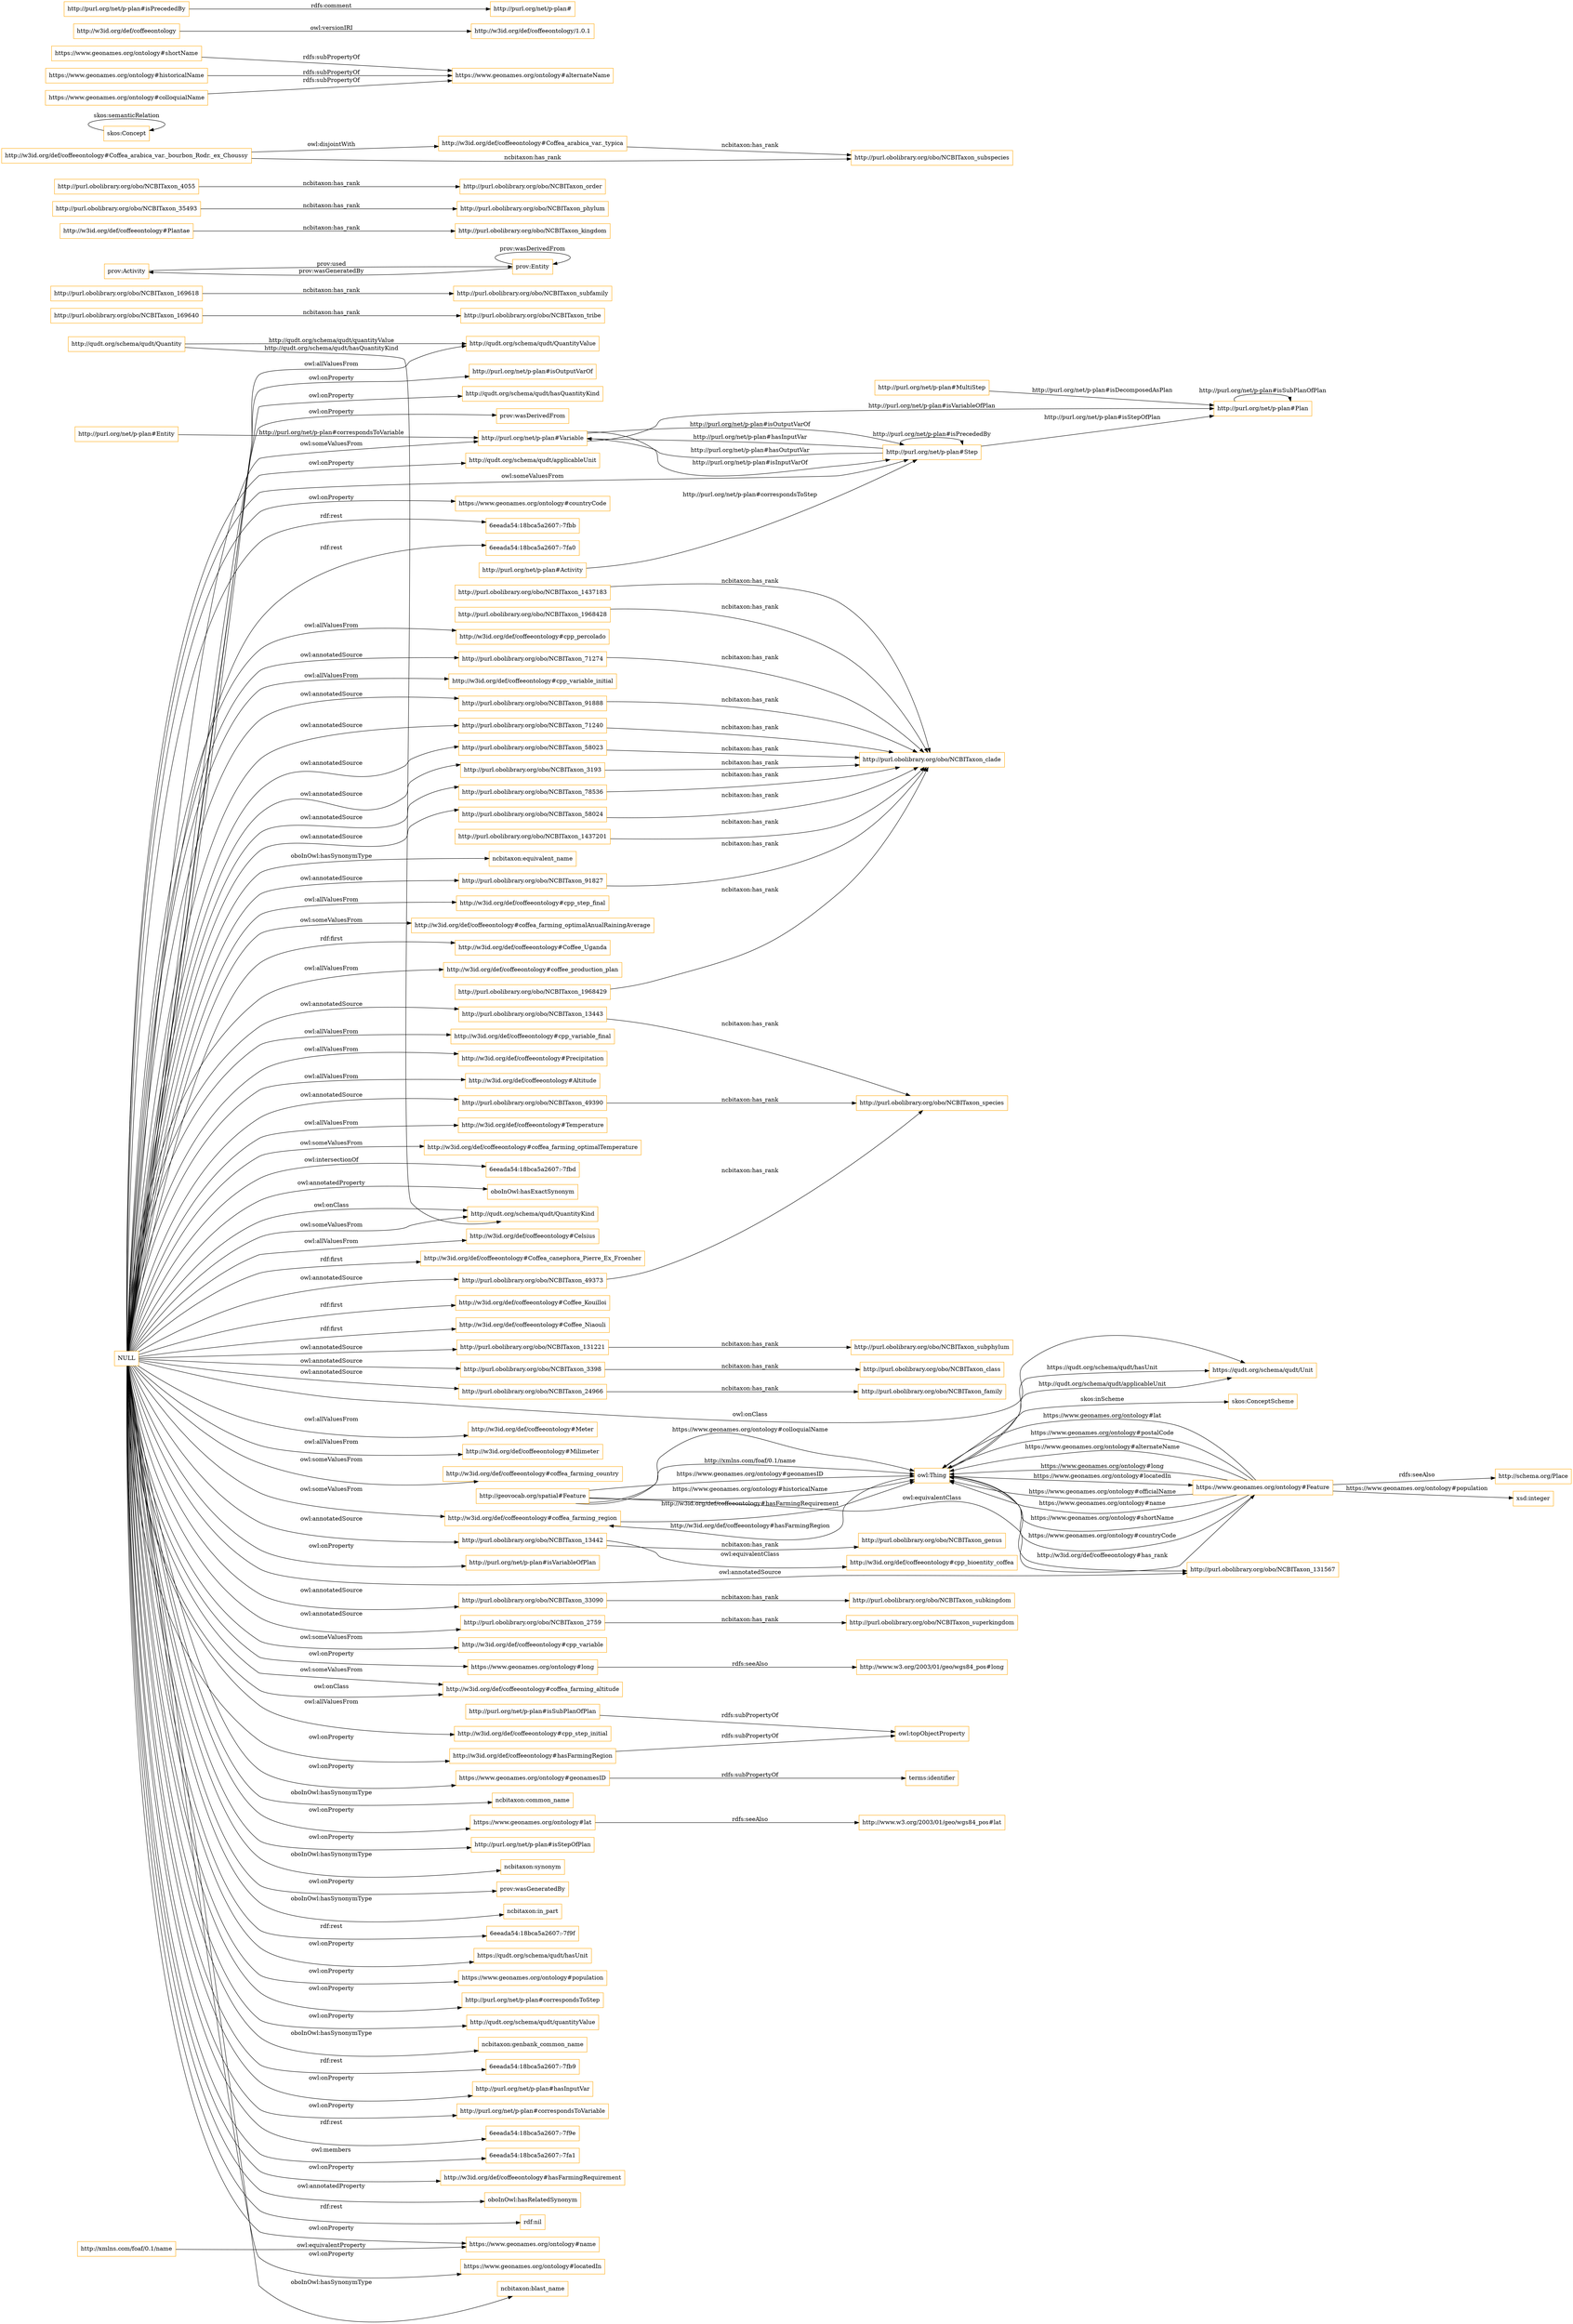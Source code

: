 digraph ar2dtool_diagram { 
rankdir=LR;
size="1501"
node [shape = rectangle, color="orange"]; "http://w3id.org/def/coffeeontology#cpp_percolado" "http://w3id.org/def/coffeeontology#cpp_variable_initial" "http://purl.obolibrary.org/obo/NCBITaxon_169640" "http://purl.obolibrary.org/obo/NCBITaxon_91827" "http://w3id.org/def/coffeeontology#cpp_step_final" "http://w3id.org/def/coffeeontology#coffea_farming_optimalAnualRainingAverage" "http://w3id.org/def/coffeeontology#cpp_bioentity_coffea" "http://purl.obolibrary.org/obo/NCBITaxon_169618" "http://purl.obolibrary.org/obo/NCBITaxon_71274" "prov:Activity" "http://purl.obolibrary.org/obo/NCBITaxon_superkingdom" "http://w3id.org/def/coffeeontology#Coffee_Uganda" "http://w3id.org/def/coffeeontology#coffee_production_plan" "http://purl.obolibrary.org/obo/NCBITaxon_91888" "http://purl.org/net/p-plan#Entity" "http://purl.obolibrary.org/obo/NCBITaxon_71240" "http://purl.obolibrary.org/obo/NCBITaxon_13443" "http://purl.obolibrary.org/obo/NCBITaxon_58023" "http://purl.obolibrary.org/obo/NCBITaxon_tribe" "http://purl.obolibrary.org/obo/NCBITaxon_kingdom" "http://purl.obolibrary.org/obo/NCBITaxon_3193" "http://w3id.org/def/coffeeontology#cpp_variable_final" "http://geovocab.org/spatial#Feature" "http://w3id.org/def/coffeeontology#Precipitation" "http://purl.obolibrary.org/obo/NCBITaxon_35493" "http://w3id.org/def/coffeeontology#Altitude" "http://purl.org/net/p-plan#MultiStep" "http://purl.obolibrary.org/obo/NCBITaxon_4055" "http://w3id.org/def/coffeeontology#Temperature" "http://w3id.org/def/coffeeontology#coffea_farming_optimalTemperature" "http://qudt.org/schema/qudt/QuantityValue" "http://purl.obolibrary.org/obo/NCBITaxon_1437201" "http://w3id.org/def/coffeeontology#Celsius" "http://purl.obolibrary.org/obo/NCBITaxon_131221" "http://w3id.org/def/coffeeontology#Coffea_canephora_Pierre_Ex_Froenher" "http://w3id.org/def/coffeeontology#Coffea_arabica_var._typica" "http://purl.obolibrary.org/obo/NCBITaxon_3398" "http://qudt.org/schema/qudt/Quantity" "http://purl.obolibrary.org/obo/NCBITaxon_subphylum" "http://w3id.org/def/coffeeontology#Coffee_Kouilloi" "http://w3id.org/def/coffeeontology#Coffee_Niaouli" "skos:ConceptScheme" "http://w3id.org/def/coffeeontology#Coffea_arabica_var._bourbon_Rodr._ex_Choussy" "http://purl.obolibrary.org/obo/NCBITaxon_24966" "http://purl.obolibrary.org/obo/NCBITaxon_phylum" "http://purl.obolibrary.org/obo/NCBITaxon_1968429" "http://purl.obolibrary.org/obo/NCBITaxon_13442" "http://w3id.org/def/coffeeontology#Meter" "http://purl.obolibrary.org/obo/NCBITaxon_genus" "http://purl.obolibrary.org/obo/NCBITaxon_subkingdom" "http://w3id.org/def/coffeeontology#Milimeter" "skos:Concept" "http://purl.obolibrary.org/obo/NCBITaxon_1437183" "http://w3id.org/def/coffeeontology#coffea_farming_country" "https://qudt.org/schema/qudt/Unit" "http://purl.obolibrary.org/obo/NCBITaxon_131567" "http://purl.org/net/p-plan#Variable" "http://qudt.org/schema/qudt/QuantityKind" "http://purl.org/net/p-plan#Step" "http://purl.obolibrary.org/obo/NCBITaxon_33090" "http://purl.obolibrary.org/obo/NCBITaxon_78536" "http://purl.obolibrary.org/obo/NCBITaxon_species" "http://w3id.org/def/coffeeontology#coffea_farming_region" "http://purl.org/net/p-plan#Activity" "http://purl.obolibrary.org/obo/NCBITaxon_49390" "http://purl.obolibrary.org/obo/NCBITaxon_subspecies" "http://purl.obolibrary.org/obo/NCBITaxon_49373" "http://purl.obolibrary.org/obo/NCBITaxon_58024" "http://w3id.org/def/coffeeontology#Plantae" "http://purl.obolibrary.org/obo/NCBITaxon_order" "http://purl.obolibrary.org/obo/NCBITaxon_2759" "http://purl.obolibrary.org/obo/NCBITaxon_family" "http://w3id.org/def/coffeeontology#cpp_variable" "http://w3id.org/def/coffeeontology#coffea_farming_altitude" "http://purl.org/net/p-plan#Plan" "http://purl.obolibrary.org/obo/NCBITaxon_subfamily" "http://purl.obolibrary.org/obo/NCBITaxon_1968428" "prov:Entity" "http://w3id.org/def/coffeeontology#cpp_step_initial" "https://www.geonames.org/ontology#Feature" "http://purl.obolibrary.org/obo/NCBITaxon_class" ; /*classes style*/
	"http://purl.obolibrary.org/obo/NCBITaxon_24966" -> "http://purl.obolibrary.org/obo/NCBITaxon_family" [ label = "ncbitaxon:has_rank" ];
	"http://purl.obolibrary.org/obo/NCBITaxon_131221" -> "http://purl.obolibrary.org/obo/NCBITaxon_subphylum" [ label = "ncbitaxon:has_rank" ];
	"http://purl.obolibrary.org/obo/NCBITaxon_58024" -> "http://purl.obolibrary.org/obo/NCBITaxon_clade" [ label = "ncbitaxon:has_rank" ];
	"http://w3id.org/def/coffeeontology#Coffea_arabica_var._bourbon_Rodr._ex_Choussy" -> "http://purl.obolibrary.org/obo/NCBITaxon_subspecies" [ label = "ncbitaxon:has_rank" ];
	"http://w3id.org/def/coffeeontology#Coffea_arabica_var._bourbon_Rodr._ex_Choussy" -> "http://w3id.org/def/coffeeontology#Coffea_arabica_var._typica" [ label = "owl:disjointWith" ];
	"http://purl.obolibrary.org/obo/NCBITaxon_91827" -> "http://purl.obolibrary.org/obo/NCBITaxon_clade" [ label = "ncbitaxon:has_rank" ];
	"http://purl.obolibrary.org/obo/NCBITaxon_4055" -> "http://purl.obolibrary.org/obo/NCBITaxon_order" [ label = "ncbitaxon:has_rank" ];
	"http://purl.obolibrary.org/obo/NCBITaxon_91888" -> "http://purl.obolibrary.org/obo/NCBITaxon_clade" [ label = "ncbitaxon:has_rank" ];
	"http://purl.obolibrary.org/obo/NCBITaxon_169618" -> "http://purl.obolibrary.org/obo/NCBITaxon_subfamily" [ label = "ncbitaxon:has_rank" ];
	"http://purl.obolibrary.org/obo/NCBITaxon_58023" -> "http://purl.obolibrary.org/obo/NCBITaxon_clade" [ label = "ncbitaxon:has_rank" ];
	"http://purl.obolibrary.org/obo/NCBITaxon_78536" -> "http://purl.obolibrary.org/obo/NCBITaxon_clade" [ label = "ncbitaxon:has_rank" ];
	"http://purl.obolibrary.org/obo/NCBITaxon_169640" -> "http://purl.obolibrary.org/obo/NCBITaxon_tribe" [ label = "ncbitaxon:has_rank" ];
	"http://purl.obolibrary.org/obo/NCBITaxon_1437201" -> "http://purl.obolibrary.org/obo/NCBITaxon_clade" [ label = "ncbitaxon:has_rank" ];
	"http://purl.obolibrary.org/obo/NCBITaxon_1968429" -> "http://purl.obolibrary.org/obo/NCBITaxon_clade" [ label = "ncbitaxon:has_rank" ];
	"https://www.geonames.org/ontology#long" -> "http://www.w3.org/2003/01/geo/wgs84_pos#long" [ label = "rdfs:seeAlso" ];
	"https://www.geonames.org/ontology#geonamesID" -> "terms:identifier" [ label = "rdfs:subPropertyOf" ];
	"http://geovocab.org/spatial#Feature" -> "https://www.geonames.org/ontology#Feature" [ label = "owl:equivalentClass" ];
	"http://purl.obolibrary.org/obo/NCBITaxon_1437183" -> "http://purl.obolibrary.org/obo/NCBITaxon_clade" [ label = "ncbitaxon:has_rank" ];
	"http://purl.obolibrary.org/obo/NCBITaxon_35493" -> "http://purl.obolibrary.org/obo/NCBITaxon_phylum" [ label = "ncbitaxon:has_rank" ];
	"https://www.geonames.org/ontology#shortName" -> "https://www.geonames.org/ontology#alternateName" [ label = "rdfs:subPropertyOf" ];
	"http://purl.obolibrary.org/obo/NCBITaxon_71274" -> "http://purl.obolibrary.org/obo/NCBITaxon_clade" [ label = "ncbitaxon:has_rank" ];
	"https://www.geonames.org/ontology#lat" -> "http://www.w3.org/2003/01/geo/wgs84_pos#lat" [ label = "rdfs:seeAlso" ];
	"http://purl.obolibrary.org/obo/NCBITaxon_2759" -> "http://purl.obolibrary.org/obo/NCBITaxon_superkingdom" [ label = "ncbitaxon:has_rank" ];
	"https://www.geonames.org/ontology#historicalName" -> "https://www.geonames.org/ontology#alternateName" [ label = "rdfs:subPropertyOf" ];
	"http://w3id.org/def/coffeeontology" -> "http://w3id.org/def/coffeeontology/1.0.1" [ label = "owl:versionIRI" ];
	"http://purl.obolibrary.org/obo/NCBITaxon_71240" -> "http://purl.obolibrary.org/obo/NCBITaxon_clade" [ label = "ncbitaxon:has_rank" ];
	"http://purl.obolibrary.org/obo/NCBITaxon_1968428" -> "http://purl.obolibrary.org/obo/NCBITaxon_clade" [ label = "ncbitaxon:has_rank" ];
	"http://purl.obolibrary.org/obo/NCBITaxon_49390" -> "http://purl.obolibrary.org/obo/NCBITaxon_species" [ label = "ncbitaxon:has_rank" ];
	"http://purl.org/net/p-plan#isSubPlanOfPlan" -> "owl:topObjectProperty" [ label = "rdfs:subPropertyOf" ];
	"NULL" -> "ncbitaxon:common_name" [ label = "oboInOwl:hasSynonymType" ];
	"NULL" -> "http://w3id.org/def/coffeeontology#hasFarmingRegion" [ label = "owl:onProperty" ];
	"NULL" -> "http://w3id.org/def/coffeeontology#cpp_step_final" [ label = "owl:allValuesFrom" ];
	"NULL" -> "https://www.geonames.org/ontology#lat" [ label = "owl:onProperty" ];
	"NULL" -> "http://purl.org/net/p-plan#isStepOfPlan" [ label = "owl:onProperty" ];
	"NULL" -> "ncbitaxon:synonym" [ label = "oboInOwl:hasSynonymType" ];
	"NULL" -> "prov:wasGeneratedBy" [ label = "owl:onProperty" ];
	"NULL" -> "ncbitaxon:in_part" [ label = "oboInOwl:hasSynonymType" ];
	"NULL" -> "6eeada54:18bca5a2607:-7f9f" [ label = "rdf:rest" ];
	"NULL" -> "http://purl.obolibrary.org/obo/NCBITaxon_49373" [ label = "owl:annotatedSource" ];
	"NULL" -> "http://qudt.org/schema/qudt/QuantityKind" [ label = "owl:someValuesFrom" ];
	"NULL" -> "http://w3id.org/def/coffeeontology#Coffee_Kouilloi" [ label = "rdf:first" ];
	"NULL" -> "http://w3id.org/def/coffeeontology#Milimeter" [ label = "owl:allValuesFrom" ];
	"NULL" -> "https://qudt.org/schema/qudt/hasUnit" [ label = "owl:onProperty" ];
	"NULL" -> "http://purl.org/net/p-plan#Variable" [ label = "owl:someValuesFrom" ];
	"NULL" -> "https://www.geonames.org/ontology#population" [ label = "owl:onProperty" ];
	"NULL" -> "http://purl.obolibrary.org/obo/NCBITaxon_58023" [ label = "owl:annotatedSource" ];
	"NULL" -> "http://purl.obolibrary.org/obo/NCBITaxon_3193" [ label = "owl:annotatedSource" ];
	"NULL" -> "http://w3id.org/def/coffeeontology#coffea_farming_region" [ label = "owl:someValuesFrom" ];
	"NULL" -> "https://www.geonames.org/ontology#long" [ label = "owl:onProperty" ];
	"NULL" -> "http://purl.org/net/p-plan#correspondsToStep" [ label = "owl:onProperty" ];
	"NULL" -> "http://w3id.org/def/coffeeontology#coffea_farming_optimalTemperature" [ label = "owl:someValuesFrom" ];
	"NULL" -> "http://purl.obolibrary.org/obo/NCBITaxon_71274" [ label = "owl:annotatedSource" ];
	"NULL" -> "http://purl.obolibrary.org/obo/NCBITaxon_71240" [ label = "owl:annotatedSource" ];
	"NULL" -> "http://qudt.org/schema/qudt/quantityValue" [ label = "owl:onProperty" ];
	"NULL" -> "http://w3id.org/def/coffeeontology#Temperature" [ label = "owl:allValuesFrom" ];
	"NULL" -> "http://qudt.org/schema/qudt/QuantityValue" [ label = "owl:allValuesFrom" ];
	"NULL" -> "http://w3id.org/def/coffeeontology#coffea_farming_altitude" [ label = "owl:someValuesFrom" ];
	"NULL" -> "http://w3id.org/def/coffeeontology#Coffea_canephora_Pierre_Ex_Froenher" [ label = "rdf:first" ];
	"NULL" -> "http://w3id.org/def/coffeeontology#Celsius" [ label = "owl:allValuesFrom" ];
	"NULL" -> "ncbitaxon:genbank_common_name" [ label = "oboInOwl:hasSynonymType" ];
	"NULL" -> "6eeada54:18bca5a2607:-7fb9" [ label = "rdf:rest" ];
	"NULL" -> "http://w3id.org/def/coffeeontology#coffea_farming_optimalAnualRainingAverage" [ label = "owl:someValuesFrom" ];
	"NULL" -> "http://purl.org/net/p-plan#hasInputVar" [ label = "owl:onProperty" ];
	"NULL" -> "http://purl.obolibrary.org/obo/NCBITaxon_49390" [ label = "owl:annotatedSource" ];
	"NULL" -> "http://w3id.org/def/coffeeontology#Meter" [ label = "owl:allValuesFrom" ];
	"NULL" -> "http://purl.obolibrary.org/obo/NCBITaxon_13443" [ label = "owl:annotatedSource" ];
	"NULL" -> "http://purl.org/net/p-plan#correspondsToVariable" [ label = "owl:onProperty" ];
	"NULL" -> "http://qudt.org/schema/qudt/QuantityKind" [ label = "owl:onClass" ];
	"NULL" -> "http://purl.obolibrary.org/obo/NCBITaxon_78536" [ label = "owl:annotatedSource" ];
	"NULL" -> "http://purl.obolibrary.org/obo/NCBITaxon_33090" [ label = "owl:annotatedSource" ];
	"NULL" -> "6eeada54:18bca5a2607:-7f9e" [ label = "rdf:rest" ];
	"NULL" -> "6eeada54:18bca5a2607:-7fa1" [ label = "owl:members" ];
	"NULL" -> "http://w3id.org/def/coffeeontology#Altitude" [ label = "owl:allValuesFrom" ];
	"NULL" -> "http://w3id.org/def/coffeeontology#hasFarmingRequirement" [ label = "owl:onProperty" ];
	"NULL" -> "http://w3id.org/def/coffeeontology#Coffee_Niaouli" [ label = "rdf:first" ];
	"NULL" -> "oboInOwl:hasRelatedSynonym" [ label = "owl:annotatedProperty" ];
	"NULL" -> "rdf:nil" [ label = "rdf:rest" ];
	"NULL" -> "http://w3id.org/def/coffeeontology#Coffee_Uganda" [ label = "rdf:first" ];
	"NULL" -> "http://w3id.org/def/coffeeontology#cpp_variable_final" [ label = "owl:allValuesFrom" ];
	"NULL" -> "http://w3id.org/def/coffeeontology#cpp_percolado" [ label = "owl:allValuesFrom" ];
	"NULL" -> "https://www.geonames.org/ontology#geonamesID" [ label = "owl:onProperty" ];
	"NULL" -> "https://www.geonames.org/ontology#locatedIn" [ label = "owl:onProperty" ];
	"NULL" -> "http://purl.org/net/p-plan#Step" [ label = "owl:someValuesFrom" ];
	"NULL" -> "http://w3id.org/def/coffeeontology#coffea_farming_altitude" [ label = "owl:onClass" ];
	"NULL" -> "ncbitaxon:blast_name" [ label = "oboInOwl:hasSynonymType" ];
	"NULL" -> "http://purl.obolibrary.org/obo/NCBITaxon_91888" [ label = "owl:annotatedSource" ];
	"NULL" -> "http://purl.obolibrary.org/obo/NCBITaxon_13442" [ label = "owl:annotatedSource" ];
	"NULL" -> "http://purl.org/net/p-plan#isOutputVarOf" [ label = "owl:onProperty" ];
	"NULL" -> "http://w3id.org/def/coffeeontology#cpp_variable_initial" [ label = "owl:allValuesFrom" ];
	"NULL" -> "http://w3id.org/def/coffeeontology#coffea_farming_country" [ label = "owl:someValuesFrom" ];
	"NULL" -> "http://purl.obolibrary.org/obo/NCBITaxon_3398" [ label = "owl:annotatedSource" ];
	"NULL" -> "https://www.geonames.org/ontology#name" [ label = "owl:onProperty" ];
	"NULL" -> "http://qudt.org/schema/qudt/hasQuantityKind" [ label = "owl:onProperty" ];
	"NULL" -> "http://purl.obolibrary.org/obo/NCBITaxon_58024" [ label = "owl:annotatedSource" ];
	"NULL" -> "prov:wasDerivedFrom" [ label = "owl:onProperty" ];
	"NULL" -> "http://w3id.org/def/coffeeontology#Precipitation" [ label = "owl:allValuesFrom" ];
	"NULL" -> "http://purl.obolibrary.org/obo/NCBITaxon_24966" [ label = "owl:annotatedSource" ];
	"NULL" -> "http://purl.obolibrary.org/obo/NCBITaxon_2759" [ label = "owl:annotatedSource" ];
	"NULL" -> "http://purl.obolibrary.org/obo/NCBITaxon_91827" [ label = "owl:annotatedSource" ];
	"NULL" -> "http://qudt.org/schema/qudt/applicableUnit" [ label = "owl:onProperty" ];
	"NULL" -> "http://purl.obolibrary.org/obo/NCBITaxon_131221" [ label = "owl:annotatedSource" ];
	"NULL" -> "http://purl.obolibrary.org/obo/NCBITaxon_131567" [ label = "owl:annotatedSource" ];
	"NULL" -> "https://www.geonames.org/ontology#countryCode" [ label = "owl:onProperty" ];
	"NULL" -> "6eeada54:18bca5a2607:-7fbb" [ label = "rdf:rest" ];
	"NULL" -> "ncbitaxon:equivalent_name" [ label = "oboInOwl:hasSynonymType" ];
	"NULL" -> "6eeada54:18bca5a2607:-7fa0" [ label = "rdf:rest" ];
	"NULL" -> "http://w3id.org/def/coffeeontology#coffee_production_plan" [ label = "owl:allValuesFrom" ];
	"NULL" -> "6eeada54:18bca5a2607:-7fbd" [ label = "owl:intersectionOf" ];
	"NULL" -> "https://qudt.org/schema/qudt/Unit" [ label = "owl:onClass" ];
	"NULL" -> "oboInOwl:hasExactSynonym" [ label = "owl:annotatedProperty" ];
	"NULL" -> "http://w3id.org/def/coffeeontology#cpp_step_initial" [ label = "owl:allValuesFrom" ];
	"NULL" -> "http://purl.org/net/p-plan#isVariableOfPlan" [ label = "owl:onProperty" ];
	"NULL" -> "http://w3id.org/def/coffeeontology#cpp_variable" [ label = "owl:someValuesFrom" ];
	"http://purl.obolibrary.org/obo/NCBITaxon_13443" -> "http://purl.obolibrary.org/obo/NCBITaxon_species" [ label = "ncbitaxon:has_rank" ];
	"http://xmlns.com/foaf/0.1/name" -> "https://www.geonames.org/ontology#name" [ label = "owl:equivalentProperty" ];
	"https://www.geonames.org/ontology#Feature" -> "http://schema.org/Place" [ label = "rdfs:seeAlso" ];
	"http://purl.obolibrary.org/obo/NCBITaxon_3193" -> "http://purl.obolibrary.org/obo/NCBITaxon_clade" [ label = "ncbitaxon:has_rank" ];
	"http://purl.obolibrary.org/obo/NCBITaxon_3398" -> "http://purl.obolibrary.org/obo/NCBITaxon_class" [ label = "ncbitaxon:has_rank" ];
	"http://w3id.org/def/coffeeontology#hasFarmingRegion" -> "owl:topObjectProperty" [ label = "rdfs:subPropertyOf" ];
	"http://purl.obolibrary.org/obo/NCBITaxon_13442" -> "http://w3id.org/def/coffeeontology#cpp_bioentity_coffea" [ label = "owl:equivalentClass" ];
	"http://purl.obolibrary.org/obo/NCBITaxon_13442" -> "http://purl.obolibrary.org/obo/NCBITaxon_genus" [ label = "ncbitaxon:has_rank" ];
	"http://purl.obolibrary.org/obo/NCBITaxon_49373" -> "http://purl.obolibrary.org/obo/NCBITaxon_species" [ label = "ncbitaxon:has_rank" ];
	"http://w3id.org/def/coffeeontology#Plantae" -> "http://purl.obolibrary.org/obo/NCBITaxon_kingdom" [ label = "ncbitaxon:has_rank" ];
	"http://w3id.org/def/coffeeontology#Coffea_arabica_var._typica" -> "http://purl.obolibrary.org/obo/NCBITaxon_subspecies" [ label = "ncbitaxon:has_rank" ];
	"http://purl.org/net/p-plan#isPrecededBy" -> "http://purl.org/net/p-plan#" [ label = "rdfs:comment" ];
	"http://purl.obolibrary.org/obo/NCBITaxon_33090" -> "http://purl.obolibrary.org/obo/NCBITaxon_subkingdom" [ label = "ncbitaxon:has_rank" ];
	"https://www.geonames.org/ontology#colloquialName" -> "https://www.geonames.org/ontology#alternateName" [ label = "rdfs:subPropertyOf" ];
	"https://www.geonames.org/ontology#Feature" -> "owl:Thing" [ label = "https://www.geonames.org/ontology#officialName" ];
	"http://purl.org/net/p-plan#Plan" -> "http://purl.org/net/p-plan#Plan" [ label = "http://purl.org/net/p-plan#isSubPlanOfPlan" ];
	"http://geovocab.org/spatial#Feature" -> "owl:Thing" [ label = "http://xmlns.com/foaf/0.1/name" ];
	"http://purl.org/net/p-plan#Entity" -> "http://purl.org/net/p-plan#Variable" [ label = "http://purl.org/net/p-plan#correspondsToVariable" ];
	"http://geovocab.org/spatial#Feature" -> "owl:Thing" [ label = "https://www.geonames.org/ontology#geonamesID" ];
	"owl:Thing" -> "https://qudt.org/schema/qudt/Unit" [ label = "https://qudt.org/schema/qudt/hasUnit" ];
	"owl:Thing" -> "http://purl.obolibrary.org/obo/NCBITaxon_131567" [ label = "http://w3id.org/def/coffeeontology#has_rank" ];
	"https://www.geonames.org/ontology#Feature" -> "owl:Thing" [ label = "https://www.geonames.org/ontology#name" ];
	"https://www.geonames.org/ontology#Feature" -> "owl:Thing" [ label = "https://www.geonames.org/ontology#shortName" ];
	"http://w3id.org/def/coffeeontology#coffea_farming_region" -> "owl:Thing" [ label = "http://w3id.org/def/coffeeontology#hasFarmingRequirement" ];
	"owl:Thing" -> "skos:ConceptScheme" [ label = "skos:inScheme" ];
	"http://purl.org/net/p-plan#Activity" -> "http://purl.org/net/p-plan#Step" [ label = "http://purl.org/net/p-plan#correspondsToStep" ];
	"https://www.geonames.org/ontology#Feature" -> "owl:Thing" [ label = "https://www.geonames.org/ontology#countryCode" ];
	"http://purl.org/net/p-plan#Step" -> "http://purl.org/net/p-plan#Variable" [ label = "http://purl.org/net/p-plan#hasInputVar" ];
	"https://www.geonames.org/ontology#Feature" -> "owl:Thing" [ label = "https://www.geonames.org/ontology#lat" ];
	"http://purl.org/net/p-plan#Step" -> "http://purl.org/net/p-plan#Variable" [ label = "http://purl.org/net/p-plan#hasOutputVar" ];
	"prov:Entity" -> "prov:Activity" [ label = "prov:wasGeneratedBy" ];
	"http://purl.org/net/p-plan#Variable" -> "http://purl.org/net/p-plan#Step" [ label = "http://purl.org/net/p-plan#isInputVarOf" ];
	"http://qudt.org/schema/qudt/Quantity" -> "http://qudt.org/schema/qudt/QuantityValue" [ label = "http://qudt.org/schema/qudt/quantityValue" ];
	"prov:Entity" -> "prov:Entity" [ label = "prov:wasDerivedFrom" ];
	"https://www.geonames.org/ontology#Feature" -> "owl:Thing" [ label = "https://www.geonames.org/ontology#postalCode" ];
	"http://purl.org/net/p-plan#MultiStep" -> "http://purl.org/net/p-plan#Plan" [ label = "http://purl.org/net/p-plan#isDecomposedAsPlan" ];
	"http://purl.org/net/p-plan#Step" -> "http://purl.org/net/p-plan#Step" [ label = "http://purl.org/net/p-plan#isPrecededBy" ];
	"http://geovocab.org/spatial#Feature" -> "owl:Thing" [ label = "https://www.geonames.org/ontology#historicalName" ];
	"http://purl.org/net/p-plan#Step" -> "http://purl.org/net/p-plan#Plan" [ label = "http://purl.org/net/p-plan#isStepOfPlan" ];
	"prov:Activity" -> "prov:Entity" [ label = "prov:used" ];
	"https://www.geonames.org/ontology#Feature" -> "owl:Thing" [ label = "https://www.geonames.org/ontology#alternateName" ];
	"owl:Thing" -> "https://www.geonames.org/ontology#Feature" [ label = "https://www.geonames.org/ontology#locatedIn" ];
	"skos:Concept" -> "skos:Concept" [ label = "skos:semanticRelation" ];
	"https://www.geonames.org/ontology#Feature" -> "xsd:integer" [ label = "https://www.geonames.org/ontology#population" ];
	"http://geovocab.org/spatial#Feature" -> "owl:Thing" [ label = "https://www.geonames.org/ontology#colloquialName" ];
	"https://www.geonames.org/ontology#Feature" -> "owl:Thing" [ label = "https://www.geonames.org/ontology#long" ];
	"owl:Thing" -> "http://w3id.org/def/coffeeontology#coffea_farming_region" [ label = "http://w3id.org/def/coffeeontology#hasFarmingRegion" ];
	"owl:Thing" -> "https://qudt.org/schema/qudt/Unit" [ label = "http://qudt.org/schema/qudt/applicableUnit" ];
	"http://purl.org/net/p-plan#Variable" -> "http://purl.org/net/p-plan#Plan" [ label = "http://purl.org/net/p-plan#isVariableOfPlan" ];
	"http://qudt.org/schema/qudt/Quantity" -> "http://qudt.org/schema/qudt/QuantityKind" [ label = "http://qudt.org/schema/qudt/hasQuantityKind" ];
	"http://purl.org/net/p-plan#Variable" -> "http://purl.org/net/p-plan#Step" [ label = "http://purl.org/net/p-plan#isOutputVarOf" ];

}
